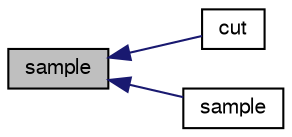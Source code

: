 digraph "sample"
{
  bgcolor="transparent";
  edge [fontname="FreeSans",fontsize="10",labelfontname="FreeSans",labelfontsize="10"];
  node [fontname="FreeSans",fontsize="10",shape=record];
  rankdir="LR";
  Node90 [label="sample",height=0.2,width=0.4,color="black", fillcolor="grey75", style="filled", fontcolor="black"];
  Node90 -> Node91 [dir="back",color="midnightblue",fontsize="10",style="solid",fontname="FreeSans"];
  Node91 [label="cut",height=0.2,width=0.4,color="black",URL="$a29234.html#a3b812196ead9525a2647628682c3b828",tooltip="Return true or false to question: have any cells been cut? "];
  Node90 -> Node92 [dir="back",color="midnightblue",fontsize="10",style="solid",fontname="FreeSans"];
  Node92 [label="sample",height=0.2,width=0.4,color="black",URL="$a29234.html#a5b6ee871a5d2170eb0cd226ccebe9b6d"];
}

